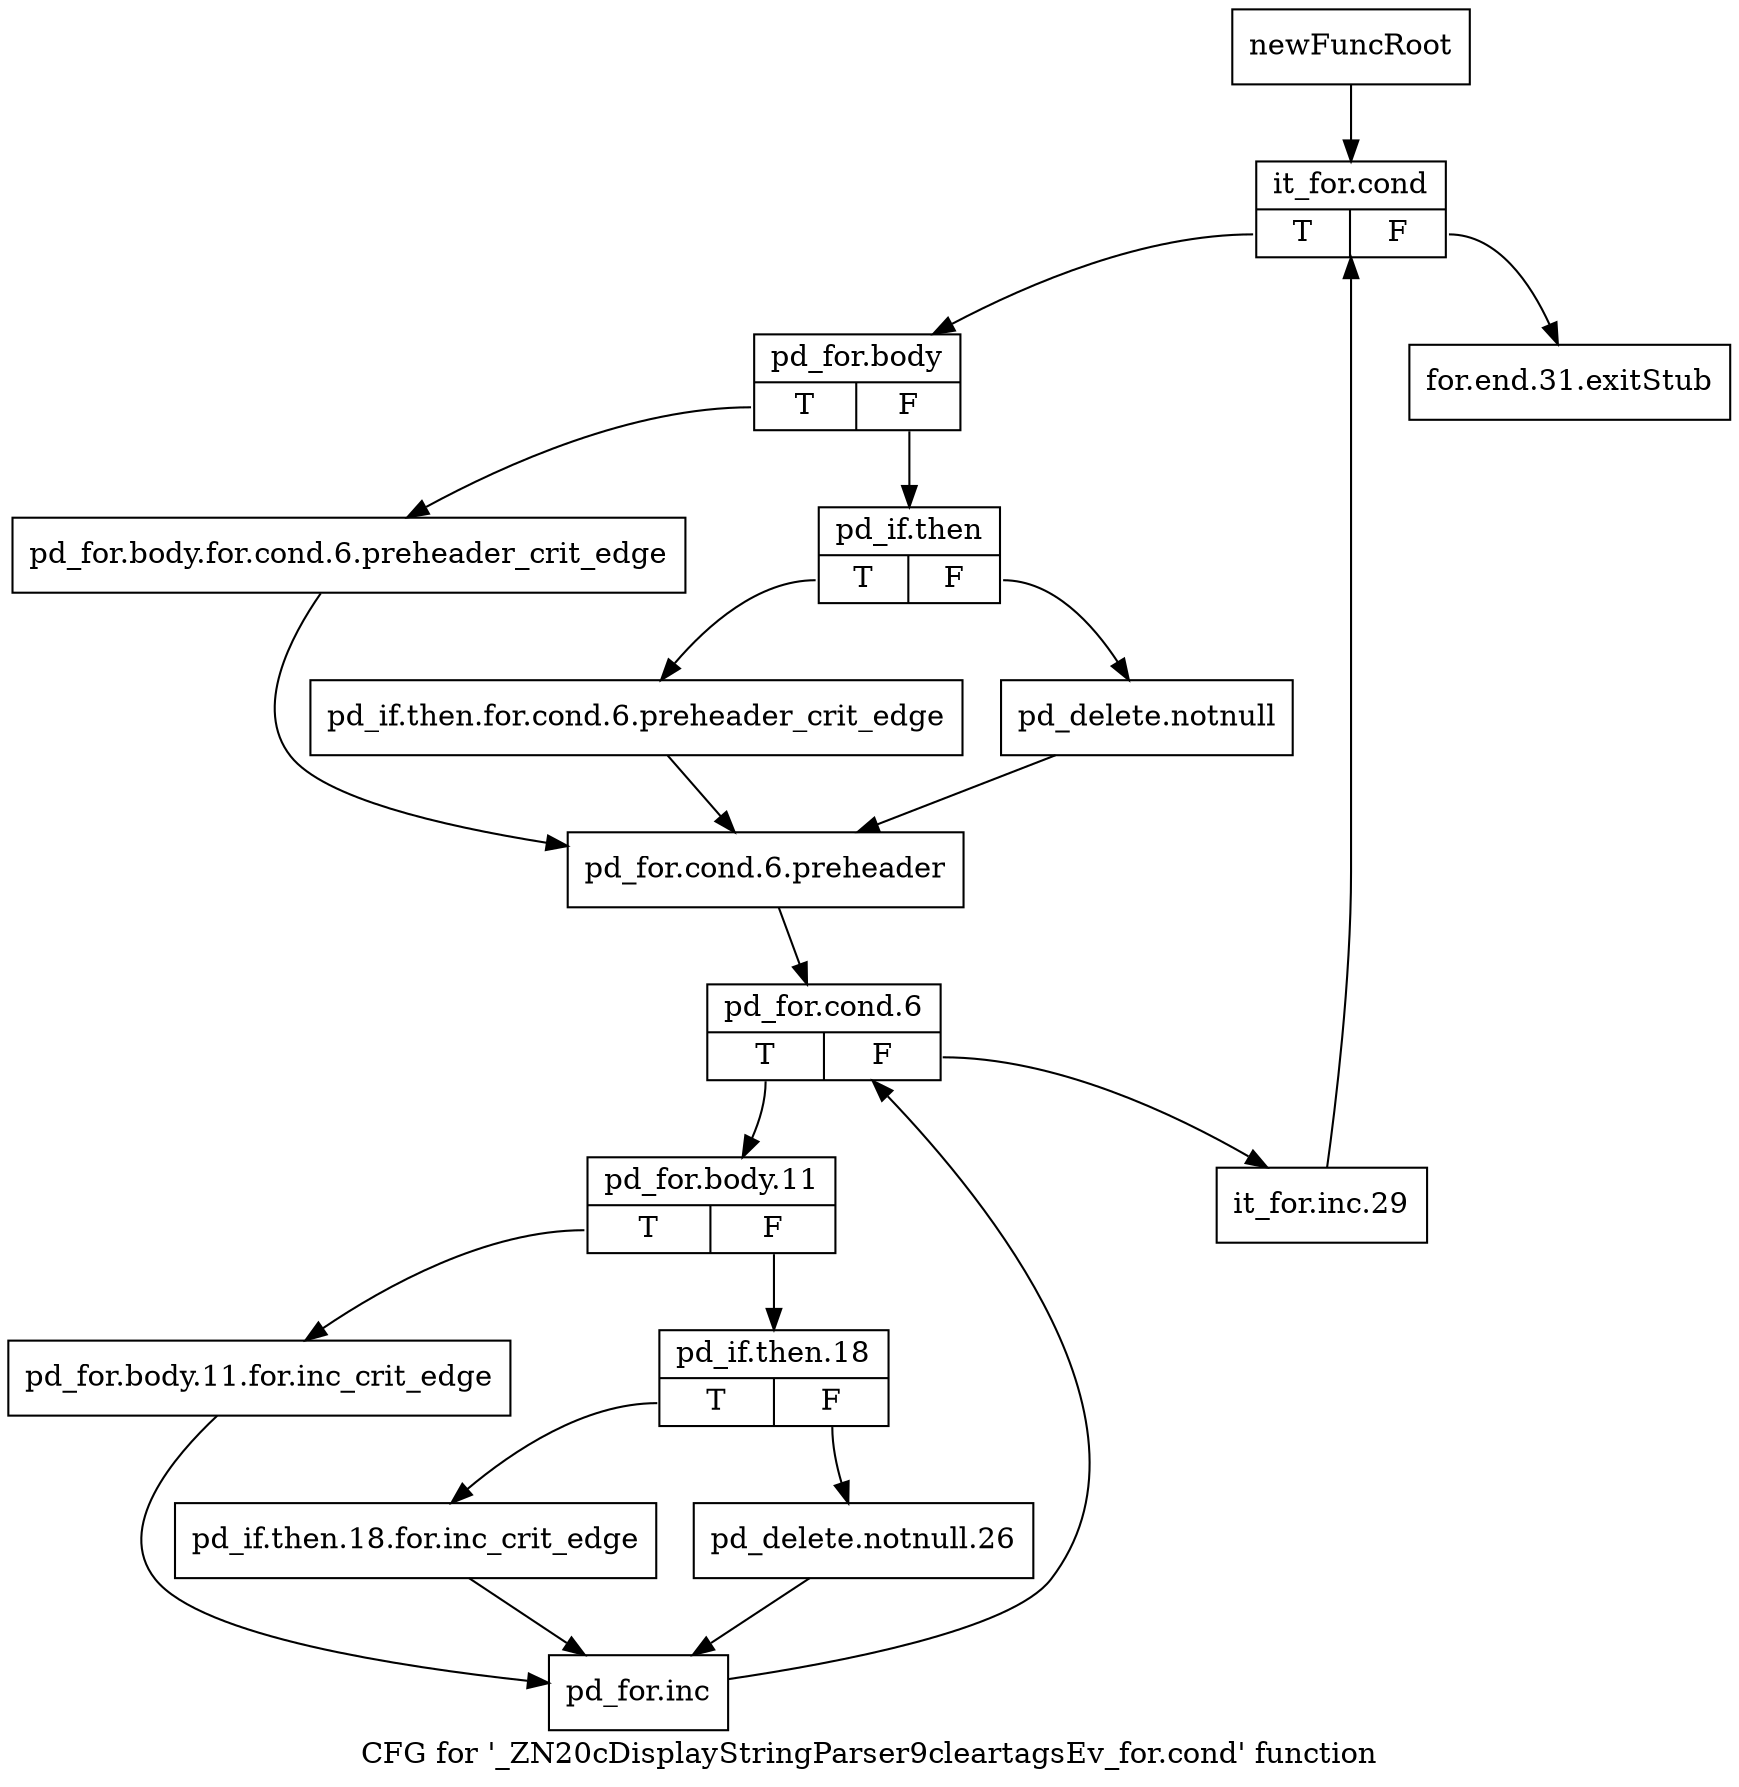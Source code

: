 digraph "CFG for '_ZN20cDisplayStringParser9cleartagsEv_for.cond' function" {
	label="CFG for '_ZN20cDisplayStringParser9cleartagsEv_for.cond' function";

	Node0x21ca990 [shape=record,label="{newFuncRoot}"];
	Node0x21ca990 -> Node0x21cadc0;
	Node0x21cad70 [shape=record,label="{for.end.31.exitStub}"];
	Node0x21cadc0 [shape=record,label="{it_for.cond|{<s0>T|<s1>F}}"];
	Node0x21cadc0:s0 -> Node0x21cae10;
	Node0x21cadc0:s1 -> Node0x21cad70;
	Node0x21cae10 [shape=record,label="{pd_for.body|{<s0>T|<s1>F}}"];
	Node0x21cae10:s0 -> Node0x21caf50;
	Node0x21cae10:s1 -> Node0x21cae60;
	Node0x21cae60 [shape=record,label="{pd_if.then|{<s0>T|<s1>F}}"];
	Node0x21cae60:s0 -> Node0x21caf00;
	Node0x21cae60:s1 -> Node0x21caeb0;
	Node0x21caeb0 [shape=record,label="{pd_delete.notnull}"];
	Node0x21caeb0 -> Node0x21cafa0;
	Node0x21caf00 [shape=record,label="{pd_if.then.for.cond.6.preheader_crit_edge}"];
	Node0x21caf00 -> Node0x21cafa0;
	Node0x21caf50 [shape=record,label="{pd_for.body.for.cond.6.preheader_crit_edge}"];
	Node0x21caf50 -> Node0x21cafa0;
	Node0x21cafa0 [shape=record,label="{pd_for.cond.6.preheader}"];
	Node0x21cafa0 -> Node0x21caff0;
	Node0x21caff0 [shape=record,label="{pd_for.cond.6|{<s0>T|<s1>F}}"];
	Node0x21caff0:s0 -> Node0x21cb090;
	Node0x21caff0:s1 -> Node0x21cb040;
	Node0x21cb040 [shape=record,label="{it_for.inc.29}"];
	Node0x21cb040 -> Node0x21cadc0;
	Node0x21cb090 [shape=record,label="{pd_for.body.11|{<s0>T|<s1>F}}"];
	Node0x21cb090:s0 -> Node0x21cb1d0;
	Node0x21cb090:s1 -> Node0x21cb0e0;
	Node0x21cb0e0 [shape=record,label="{pd_if.then.18|{<s0>T|<s1>F}}"];
	Node0x21cb0e0:s0 -> Node0x21cb180;
	Node0x21cb0e0:s1 -> Node0x21cb130;
	Node0x21cb130 [shape=record,label="{pd_delete.notnull.26}"];
	Node0x21cb130 -> Node0x21cb220;
	Node0x21cb180 [shape=record,label="{pd_if.then.18.for.inc_crit_edge}"];
	Node0x21cb180 -> Node0x21cb220;
	Node0x21cb1d0 [shape=record,label="{pd_for.body.11.for.inc_crit_edge}"];
	Node0x21cb1d0 -> Node0x21cb220;
	Node0x21cb220 [shape=record,label="{pd_for.inc}"];
	Node0x21cb220 -> Node0x21caff0;
}
